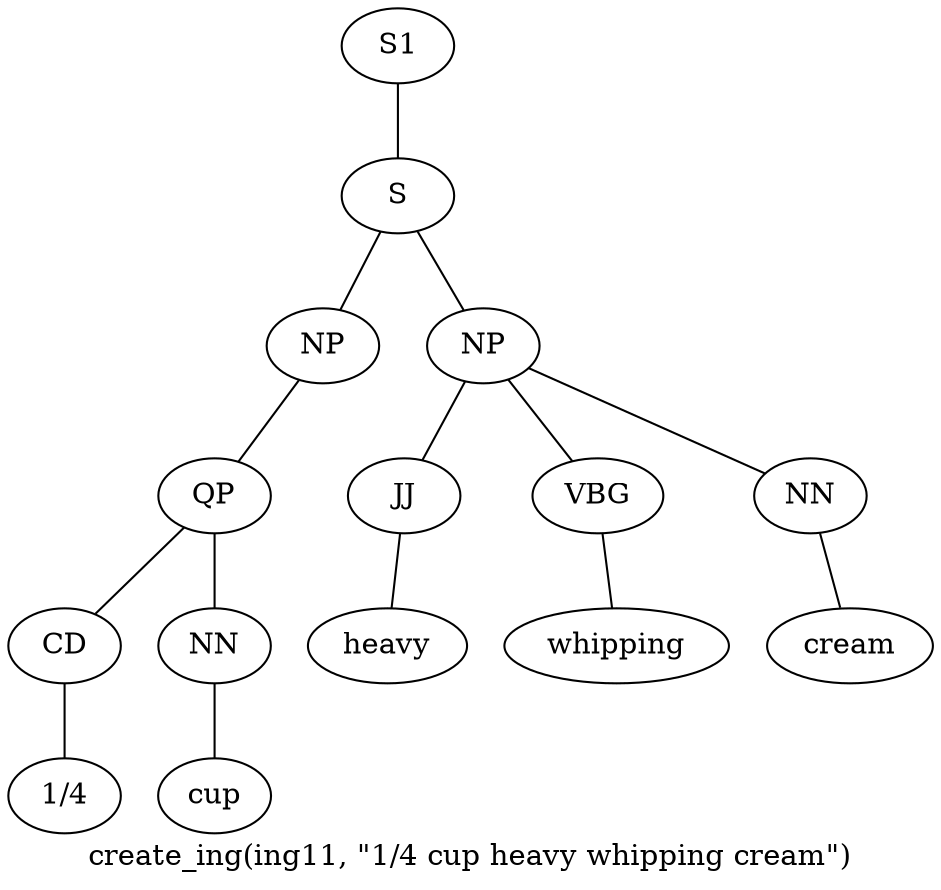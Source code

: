 graph SyntaxGraph {
	label = "create_ing(ing11, \"1/4 cup heavy whipping cream\")";
	Node0 [label="S1"];
	Node1 [label="S"];
	Node2 [label="NP"];
	Node3 [label="QP"];
	Node4 [label="CD"];
	Node5 [label="1/4"];
	Node6 [label="NN"];
	Node7 [label="cup"];
	Node8 [label="NP"];
	Node9 [label="JJ"];
	Node10 [label="heavy"];
	Node11 [label="VBG"];
	Node12 [label="whipping"];
	Node13 [label="NN"];
	Node14 [label="cream"];

	Node0 -- Node1;
	Node1 -- Node2;
	Node1 -- Node8;
	Node2 -- Node3;
	Node3 -- Node4;
	Node3 -- Node6;
	Node4 -- Node5;
	Node6 -- Node7;
	Node8 -- Node9;
	Node8 -- Node11;
	Node8 -- Node13;
	Node9 -- Node10;
	Node11 -- Node12;
	Node13 -- Node14;
}